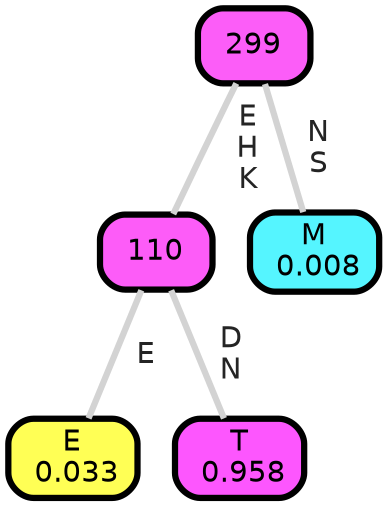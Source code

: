 graph Tree {
node [shape=box, style="filled, rounded",color="black",penwidth="3",fontcolor="black",                 fontname=helvetica] ;
graph [ranksep="0 equally", splines=straight,                 bgcolor=transparent, dpi=200] ;
edge [fontname=helvetica, fontweight=bold,fontcolor=grey14,color=lightgray] ;
0 [label="E
 0.033", fillcolor="#ffff55"] ;
1 [label="110", fillcolor="#fd5cf8"] ;
2 [label="T
 0.958", fillcolor="#fd56fe"] ;
3 [label="299", fillcolor="#fc5df8"] ;
4 [label="M
 0.008", fillcolor="#55f5ff"] ;
1 -- 0 [label=" E",penwidth=3] ;
1 -- 2 [label=" D\n N",penwidth=3] ;
3 -- 1 [label=" E\n H\n K",penwidth=3] ;
3 -- 4 [label=" N\n S",penwidth=3] ;
{rank = same;}}
